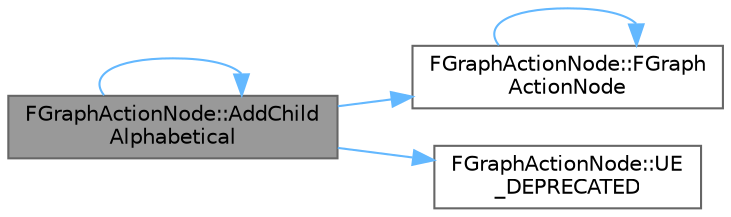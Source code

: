 digraph "FGraphActionNode::AddChildAlphabetical"
{
 // INTERACTIVE_SVG=YES
 // LATEX_PDF_SIZE
  bgcolor="transparent";
  edge [fontname=Helvetica,fontsize=10,labelfontname=Helvetica,labelfontsize=10];
  node [fontname=Helvetica,fontsize=10,shape=box,height=0.2,width=0.4];
  rankdir="LR";
  Node1 [id="Node000001",label="FGraphActionNode::AddChild\lAlphabetical",height=0.2,width=0.4,color="gray40", fillcolor="grey60", style="filled", fontcolor="black",tooltip="Inserts a new action node (and any required category nodes) based off the provided Action."];
  Node1 -> Node2 [id="edge1_Node000001_Node000002",color="steelblue1",style="solid",tooltip=" "];
  Node2 [id="Node000002",label="FGraphActionNode::FGraph\lActionNode",height=0.2,width=0.4,color="grey40", fillcolor="white", style="filled",URL="$db/deb/structFGraphActionNode.html#a4335680cce7a0c3584ba449a31f9eed1",tooltip=" "];
  Node2 -> Node2 [id="edge2_Node000002_Node000002",color="steelblue1",style="solid",tooltip=" "];
  Node1 -> Node1 [id="edge3_Node000001_Node000001",color="steelblue1",style="solid",tooltip=" "];
  Node1 -> Node3 [id="edge4_Node000001_Node000003",color="steelblue1",style="solid",tooltip=" "];
  Node3 [id="Node000003",label="FGraphActionNode::UE\l_DEPRECATED",height=0.2,width=0.4,color="grey40", fillcolor="white", style="filled",URL="$db/deb/structFGraphActionNode.html#a6d8ba3139681dd46cc9162d50650923d",tooltip=" "];
}

